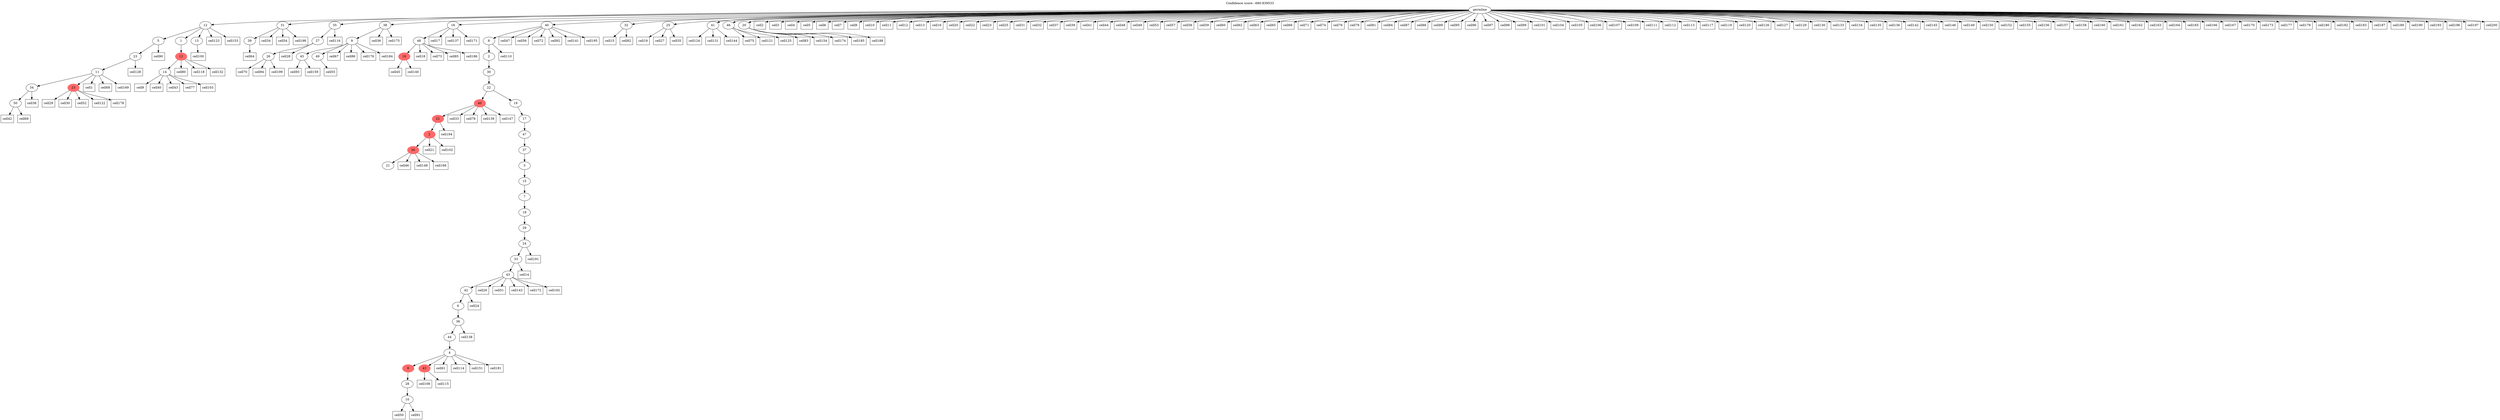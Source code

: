 digraph g {
	"57" -> "58";
	"58" [label="50"];
	"55" -> "56";
	"56" [color=indianred1, style=filled, label="23"];
	"55" -> "57";
	"57" [label="34"];
	"54" -> "55";
	"55" [label="11"];
	"53" -> "54";
	"54" [label="23"];
	"51" -> "52";
	"52" [label="14"];
	"50" -> "51";
	"51" [color=indianred1, style=filled, label="12"];
	"48" -> "49";
	"49" [label="13"];
	"48" -> "50";
	"50" [label="1"];
	"48" -> "53";
	"53" [label="5"];
	"44" -> "45";
	"45" [label="39"];
	"41" -> "42";
	"42" [label="26"];
	"40" -> "41";
	"41" [label="27"];
	"37" -> "38";
	"38" [label="45"];
	"37" -> "39";
	"39" [label="49"];
	"36" -> "37";
	"37" [label="9"];
	"34" -> "35";
	"35" [color=indianred1, style=filled, label="16"];
	"33" -> "34";
	"34" [label="48"];
	"31" -> "32";
	"32" [label="21"];
	"30" -> "31";
	"31" [color=indianred1, style=filled, label="30"];
	"29" -> "30";
	"30" [color=indianred1, style=filled, label="2"];
	"28" -> "29";
	"29" [color=indianred1, style=filled, label="22"];
	"25" -> "26";
	"26" [label="10"];
	"24" -> "25";
	"25" [label="28"];
	"23" -> "24";
	"24" [color=indianred1, style=filled, label="8"];
	"23" -> "27";
	"27" [color=indianred1, style=filled, label="43"];
	"22" -> "23";
	"23" [label="4"];
	"21" -> "22";
	"22" [label="44"];
	"20" -> "21";
	"21" [label="36"];
	"19" -> "20";
	"20" [label="6"];
	"18" -> "19";
	"19" [label="42"];
	"17" -> "18";
	"18" [label="43"];
	"16" -> "17";
	"17" [label="33"];
	"15" -> "16";
	"16" [label="24"];
	"14" -> "15";
	"15" [label="29"];
	"13" -> "14";
	"14" [label="18"];
	"12" -> "13";
	"13" [label="7"];
	"11" -> "12";
	"12" [label="15"];
	"10" -> "11";
	"11" [label="3"];
	"9" -> "10";
	"10" [label="37"];
	"8" -> "9";
	"9" [label="47"];
	"7" -> "8";
	"8" [label="17"];
	"6" -> "7";
	"7" [label="19"];
	"6" -> "28";
	"28" [color=indianred1, style=filled, label="40"];
	"5" -> "6";
	"6" [label="22"];
	"4" -> "5";
	"5" [label="30"];
	"3" -> "4";
	"4" [label="2"];
	"2" -> "3";
	"3" [label="8"];
	"0" -> "1";
	"1" [label="32"];
	"0" -> "2";
	"2" [label="40"];
	"0" -> "33";
	"33" [label="16"];
	"0" -> "36";
	"36" [label="38"];
	"0" -> "40";
	"40" [label="35"];
	"0" -> "43";
	"43" [label="25"];
	"0" -> "44";
	"44" [label="31"];
	"0" -> "46";
	"46" [label="41"];
	"0" -> "47";
	"47" [label="46"];
	"0" -> "48";
	"48" [label="12"];
	"0" -> "59";
	"59" [label="20"];
	"0" [label="germline"];
	"55" -> "cell1";
	"cell1" [shape=box];
	"0" -> "cell2";
	"cell2" [shape=box];
	"0" -> "cell3";
	"cell3" [shape=box];
	"0" -> "cell4";
	"cell4" [shape=box];
	"0" -> "cell5";
	"cell5" [shape=box];
	"0" -> "cell6";
	"cell6" [shape=box];
	"0" -> "cell7";
	"cell7" [shape=box];
	"0" -> "cell8";
	"cell8" [shape=box];
	"52" -> "cell9";
	"cell9" [shape=box];
	"0" -> "cell10";
	"cell10" [shape=box];
	"0" -> "cell11";
	"cell11" [shape=box];
	"0" -> "cell12";
	"cell12" [shape=box];
	"0" -> "cell13";
	"cell13" [shape=box];
	"17" -> "cell14";
	"cell14" [shape=box];
	"1" -> "cell15";
	"cell15" [shape=box];
	"0" -> "cell16";
	"cell16" [shape=box];
	"33" -> "cell17";
	"cell17" [shape=box];
	"34" -> "cell18";
	"cell18" [shape=box];
	"43" -> "cell19";
	"cell19" [shape=box];
	"0" -> "cell20";
	"cell20" [shape=box];
	"30" -> "cell21";
	"cell21" [shape=box];
	"0" -> "cell22";
	"cell22" [shape=box];
	"0" -> "cell23";
	"cell23" [shape=box];
	"19" -> "cell24";
	"cell24" [shape=box];
	"0" -> "cell25";
	"cell25" [shape=box];
	"18" -> "cell26";
	"cell26" [shape=box];
	"43" -> "cell27";
	"cell27" [shape=box];
	"41" -> "cell28";
	"cell28" [shape=box];
	"56" -> "cell29";
	"cell29" [shape=box];
	"56" -> "cell30";
	"cell30" [shape=box];
	"0" -> "cell31";
	"cell31" [shape=box];
	"0" -> "cell32";
	"cell32" [shape=box];
	"28" -> "cell33";
	"cell33" [shape=box];
	"44" -> "cell34";
	"cell34" [shape=box];
	"43" -> "cell35";
	"cell35" [shape=box];
	"36" -> "cell36";
	"cell36" [shape=box];
	"0" -> "cell37";
	"cell37" [shape=box];
	"57" -> "cell38";
	"cell38" [shape=box];
	"0" -> "cell39";
	"cell39" [shape=box];
	"52" -> "cell40";
	"cell40" [shape=box];
	"0" -> "cell41";
	"cell41" [shape=box];
	"58" -> "cell42";
	"cell42" [shape=box];
	"52" -> "cell43";
	"cell43" [shape=box];
	"0" -> "cell44";
	"cell44" [shape=box];
	"35" -> "cell45";
	"cell45" [shape=box];
	"31" -> "cell46";
	"cell46" [shape=box];
	"2" -> "cell47";
	"cell47" [shape=box];
	"0" -> "cell48";
	"cell48" [shape=box];
	"0" -> "cell49";
	"cell49" [shape=box];
	"26" -> "cell50";
	"cell50" [shape=box];
	"18" -> "cell51";
	"cell51" [shape=box];
	"56" -> "cell52";
	"cell52" [shape=box];
	"0" -> "cell53";
	"cell53" [shape=box];
	"44" -> "cell54";
	"cell54" [shape=box];
	"39" -> "cell55";
	"cell55" [shape=box];
	"2" -> "cell56";
	"cell56" [shape=box];
	"0" -> "cell57";
	"cell57" [shape=box];
	"0" -> "cell58";
	"cell58" [shape=box];
	"0" -> "cell59";
	"cell59" [shape=box];
	"0" -> "cell60";
	"cell60" [shape=box];
	"23" -> "cell61";
	"cell61" [shape=box];
	"0" -> "cell62";
	"cell62" [shape=box];
	"0" -> "cell63";
	"cell63" [shape=box];
	"45" -> "cell64";
	"cell64" [shape=box];
	"0" -> "cell65";
	"cell65" [shape=box];
	"0" -> "cell66";
	"cell66" [shape=box];
	"37" -> "cell67";
	"cell67" [shape=box];
	"55" -> "cell68";
	"cell68" [shape=box];
	"58" -> "cell69";
	"cell69" [shape=box];
	"42" -> "cell70";
	"cell70" [shape=box];
	"0" -> "cell71";
	"cell71" [shape=box];
	"2" -> "cell72";
	"cell72" [shape=box];
	"34" -> "cell73";
	"cell73" [shape=box];
	"0" -> "cell74";
	"cell74" [shape=box];
	"47" -> "cell75";
	"cell75" [shape=box];
	"0" -> "cell76";
	"cell76" [shape=box];
	"52" -> "cell77";
	"cell77" [shape=box];
	"28" -> "cell78";
	"cell78" [shape=box];
	"0" -> "cell79";
	"cell79" [shape=box];
	"51" -> "cell80";
	"cell80" [shape=box];
	"0" -> "cell81";
	"cell81" [shape=box];
	"1" -> "cell82";
	"cell82" [shape=box];
	"59" -> "cell83";
	"cell83" [shape=box];
	"0" -> "cell84";
	"cell84" [shape=box];
	"34" -> "cell85";
	"cell85" [shape=box];
	"37" -> "cell86";
	"cell86" [shape=box];
	"0" -> "cell87";
	"cell87" [shape=box];
	"0" -> "cell88";
	"cell88" [shape=box];
	"0" -> "cell89";
	"cell89" [shape=box];
	"53" -> "cell90";
	"cell90" [shape=box];
	"26" -> "cell91";
	"cell91" [shape=box];
	"2" -> "cell92";
	"cell92" [shape=box];
	"38" -> "cell93";
	"cell93" [shape=box];
	"42" -> "cell94";
	"cell94" [shape=box];
	"0" -> "cell95";
	"cell95" [shape=box];
	"0" -> "cell96";
	"cell96" [shape=box];
	"0" -> "cell97";
	"cell97" [shape=box];
	"0" -> "cell98";
	"cell98" [shape=box];
	"0" -> "cell99";
	"cell99" [shape=box];
	"49" -> "cell100";
	"cell100" [shape=box];
	"0" -> "cell101";
	"cell101" [shape=box];
	"30" -> "cell102";
	"cell102" [shape=box];
	"52" -> "cell103";
	"cell103" [shape=box];
	"0" -> "cell104";
	"cell104" [shape=box];
	"0" -> "cell105";
	"cell105" [shape=box];
	"0" -> "cell106";
	"cell106" [shape=box];
	"0" -> "cell107";
	"cell107" [shape=box];
	"27" -> "cell108";
	"cell108" [shape=box];
	"0" -> "cell109";
	"cell109" [shape=box];
	"3" -> "cell110";
	"cell110" [shape=box];
	"0" -> "cell111";
	"cell111" [shape=box];
	"0" -> "cell112";
	"cell112" [shape=box];
	"0" -> "cell113";
	"cell113" [shape=box];
	"23" -> "cell114";
	"cell114" [shape=box];
	"27" -> "cell115";
	"cell115" [shape=box];
	"40" -> "cell116";
	"cell116" [shape=box];
	"0" -> "cell117";
	"cell117" [shape=box];
	"51" -> "cell118";
	"cell118" [shape=box];
	"0" -> "cell119";
	"cell119" [shape=box];
	"0" -> "cell120";
	"cell120" [shape=box];
	"47" -> "cell121";
	"cell121" [shape=box];
	"56" -> "cell122";
	"cell122" [shape=box];
	"48" -> "cell123";
	"cell123" [shape=box];
	"46" -> "cell124";
	"cell124" [shape=box];
	"47" -> "cell125";
	"cell125" [shape=box];
	"0" -> "cell126";
	"cell126" [shape=box];
	"0" -> "cell127";
	"cell127" [shape=box];
	"54" -> "cell128";
	"cell128" [shape=box];
	"0" -> "cell129";
	"cell129" [shape=box];
	"0" -> "cell130";
	"cell130" [shape=box];
	"46" -> "cell131";
	"cell131" [shape=box];
	"51" -> "cell132";
	"cell132" [shape=box];
	"0" -> "cell133";
	"cell133" [shape=box];
	"0" -> "cell134";
	"cell134" [shape=box];
	"0" -> "cell135";
	"cell135" [shape=box];
	"0" -> "cell136";
	"cell136" [shape=box];
	"33" -> "cell137";
	"cell137" [shape=box];
	"21" -> "cell138";
	"cell138" [shape=box];
	"28" -> "cell139";
	"cell139" [shape=box];
	"35" -> "cell140";
	"cell140" [shape=box];
	"2" -> "cell141";
	"cell141" [shape=box];
	"0" -> "cell142";
	"cell142" [shape=box];
	"18" -> "cell143";
	"cell143" [shape=box];
	"46" -> "cell144";
	"cell144" [shape=box];
	"0" -> "cell145";
	"cell145" [shape=box];
	"0" -> "cell146";
	"cell146" [shape=box];
	"28" -> "cell147";
	"cell147" [shape=box];
	"31" -> "cell148";
	"cell148" [shape=box];
	"0" -> "cell149";
	"cell149" [shape=box];
	"0" -> "cell150";
	"cell150" [shape=box];
	"23" -> "cell151";
	"cell151" [shape=box];
	"0" -> "cell152";
	"cell152" [shape=box];
	"48" -> "cell153";
	"cell153" [shape=box];
	"59" -> "cell154";
	"cell154" [shape=box];
	"0" -> "cell155";
	"cell155" [shape=box];
	"0" -> "cell156";
	"cell156" [shape=box];
	"0" -> "cell157";
	"cell157" [shape=box];
	"0" -> "cell158";
	"cell158" [shape=box];
	"38" -> "cell159";
	"cell159" [shape=box];
	"0" -> "cell160";
	"cell160" [shape=box];
	"0" -> "cell161";
	"cell161" [shape=box];
	"0" -> "cell162";
	"cell162" [shape=box];
	"0" -> "cell163";
	"cell163" [shape=box];
	"0" -> "cell164";
	"cell164" [shape=box];
	"0" -> "cell165";
	"cell165" [shape=box];
	"0" -> "cell166";
	"cell166" [shape=box];
	"0" -> "cell167";
	"cell167" [shape=box];
	"31" -> "cell168";
	"cell168" [shape=box];
	"55" -> "cell169";
	"cell169" [shape=box];
	"0" -> "cell170";
	"cell170" [shape=box];
	"33" -> "cell171";
	"cell171" [shape=box];
	"18" -> "cell172";
	"cell172" [shape=box];
	"0" -> "cell173";
	"cell173" [shape=box];
	"59" -> "cell174";
	"cell174" [shape=box];
	"36" -> "cell175";
	"cell175" [shape=box];
	"37" -> "cell176";
	"cell176" [shape=box];
	"0" -> "cell177";
	"cell177" [shape=box];
	"56" -> "cell178";
	"cell178" [shape=box];
	"0" -> "cell179";
	"cell179" [shape=box];
	"0" -> "cell180";
	"cell180" [shape=box];
	"23" -> "cell181";
	"cell181" [shape=box];
	"0" -> "cell182";
	"cell182" [shape=box];
	"0" -> "cell183";
	"cell183" [shape=box];
	"37" -> "cell184";
	"cell184" [shape=box];
	"59" -> "cell185";
	"cell185" [shape=box];
	"34" -> "cell186";
	"cell186" [shape=box];
	"0" -> "cell187";
	"cell187" [shape=box];
	"59" -> "cell188";
	"cell188" [shape=box];
	"0" -> "cell189";
	"cell189" [shape=box];
	"0" -> "cell190";
	"cell190" [shape=box];
	"16" -> "cell191";
	"cell191" [shape=box];
	"18" -> "cell192";
	"cell192" [shape=box];
	"0" -> "cell193";
	"cell193" [shape=box];
	"29" -> "cell194";
	"cell194" [shape=box];
	"2" -> "cell195";
	"cell195" [shape=box];
	"0" -> "cell196";
	"cell196" [shape=box];
	"0" -> "cell197";
	"cell197" [shape=box];
	"44" -> "cell198";
	"cell198" [shape=box];
	"42" -> "cell199";
	"cell199" [shape=box];
	"0" -> "cell200";
	"cell200" [shape=box];
	labelloc="t";
	label="Confidence score: -680.839533";
}
